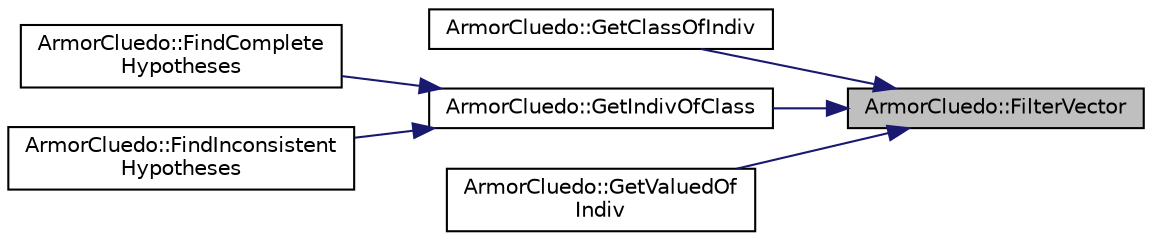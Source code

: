 digraph "ArmorCluedo::FilterVector"
{
 // LATEX_PDF_SIZE
  edge [fontname="Helvetica",fontsize="10",labelfontname="Helvetica",labelfontsize="10"];
  node [fontname="Helvetica",fontsize="10",shape=record];
  rankdir="RL";
  Node1 [label="ArmorCluedo::FilterVector",height=0.2,width=0.4,color="black", fillcolor="grey75", style="filled", fontcolor="black",tooltip="filter all the strings inside the array"];
  Node1 -> Node2 [dir="back",color="midnightblue",fontsize="10",style="solid",fontname="Helvetica"];
  Node2 [label="ArmorCluedo::GetClassOfIndiv",height=0.2,width=0.4,color="black", fillcolor="white", style="filled",URL="$a00182_a49216d015f97a9d510406a90e8c1fe30.html#a49216d015f97a9d510406a90e8c1fe30",tooltip="get the class of a given individual"];
  Node1 -> Node3 [dir="back",color="midnightblue",fontsize="10",style="solid",fontname="Helvetica"];
  Node3 [label="ArmorCluedo::GetIndivOfClass",height=0.2,width=0.4,color="black", fillcolor="white", style="filled",URL="$a00182_afef8229a755f495f008bfe4630a745fa.html#afef8229a755f495f008bfe4630a745fa",tooltip="find the individuals belonging to a class"];
  Node3 -> Node4 [dir="back",color="midnightblue",fontsize="10",style="solid",fontname="Helvetica"];
  Node4 [label="ArmorCluedo::FindComplete\lHypotheses",height=0.2,width=0.4,color="black", fillcolor="white", style="filled",URL="$a00182_aaf1832ed634a017c48e26c48f58c5f68.html#aaf1832ed634a017c48e26c48f58c5f68",tooltip="find all the complete hypotheses"];
  Node3 -> Node5 [dir="back",color="midnightblue",fontsize="10",style="solid",fontname="Helvetica"];
  Node5 [label="ArmorCluedo::FindInconsistent\lHypotheses",height=0.2,width=0.4,color="black", fillcolor="white", style="filled",URL="$a00182_ab278ac3aaffc4c6aceaf3bfb8d5186af.html#ab278ac3aaffc4c6aceaf3bfb8d5186af",tooltip="find all the inconsistent hypotheses"];
  Node1 -> Node6 [dir="back",color="midnightblue",fontsize="10",style="solid",fontname="Helvetica"];
  Node6 [label="ArmorCluedo::GetValuedOf\lIndiv",height=0.2,width=0.4,color="black", fillcolor="white", style="filled",URL="$a00182_a580aef3f0bf9dd1affd06c588e731ff5.html#a580aef3f0bf9dd1affd06c588e731ff5",tooltip="get the values of a property related to a gven individual"];
}
